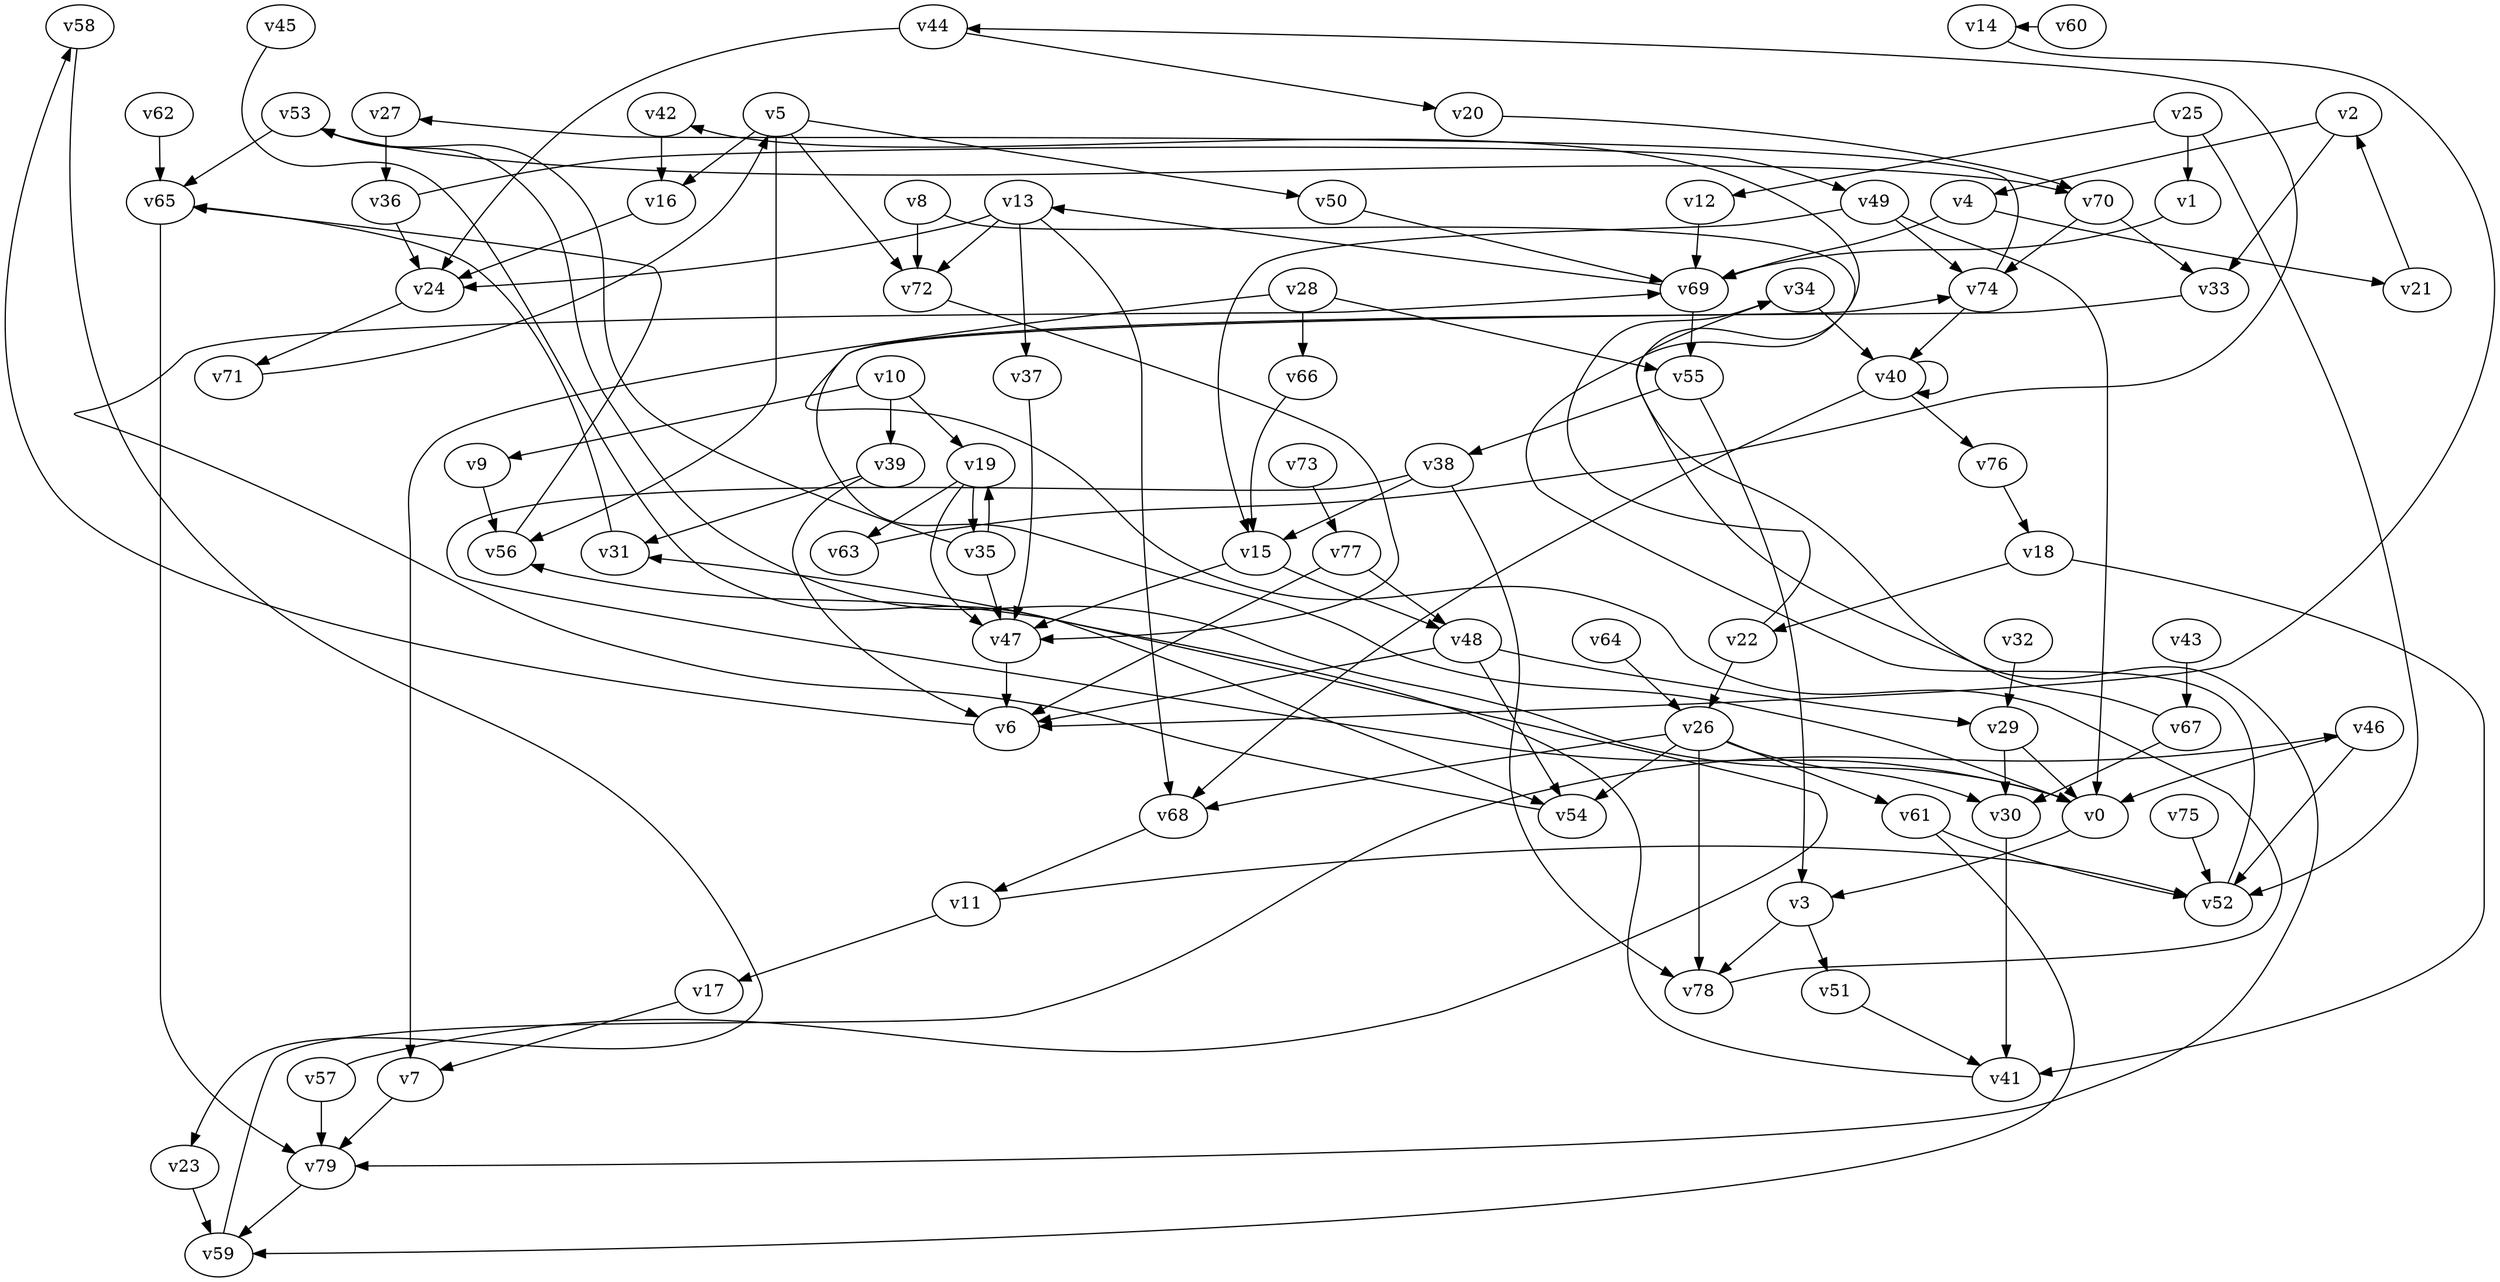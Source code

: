 // Benchmark game 109 - 80 vertices
// time_bound: 19
// targets: v76
digraph G {
    v0 [name="v0", player=1];
    v1 [name="v1", player=1];
    v2 [name="v2", player=1];
    v3 [name="v3", player=0];
    v4 [name="v4", player=0];
    v5 [name="v5", player=1];
    v6 [name="v6", player=1];
    v7 [name="v7", player=0];
    v8 [name="v8", player=1];
    v9 [name="v9", player=0];
    v10 [name="v10", player=1];
    v11 [name="v11", player=0];
    v12 [name="v12", player=0];
    v13 [name="v13", player=1];
    v14 [name="v14", player=1];
    v15 [name="v15", player=0];
    v16 [name="v16", player=0];
    v17 [name="v17", player=1];
    v18 [name="v18", player=1];
    v19 [name="v19", player=0];
    v20 [name="v20", player=0];
    v21 [name="v21", player=0];
    v22 [name="v22", player=1];
    v23 [name="v23", player=1];
    v24 [name="v24", player=1];
    v25 [name="v25", player=0];
    v26 [name="v26", player=1];
    v27 [name="v27", player=1];
    v28 [name="v28", player=1];
    v29 [name="v29", player=1];
    v30 [name="v30", player=1];
    v31 [name="v31", player=0];
    v32 [name="v32", player=1];
    v33 [name="v33", player=1];
    v34 [name="v34", player=1];
    v35 [name="v35", player=0];
    v36 [name="v36", player=1];
    v37 [name="v37", player=1];
    v38 [name="v38", player=1];
    v39 [name="v39", player=0];
    v40 [name="v40", player=0];
    v41 [name="v41", player=0];
    v42 [name="v42", player=0];
    v43 [name="v43", player=0];
    v44 [name="v44", player=1];
    v45 [name="v45", player=0];
    v46 [name="v46", player=1];
    v47 [name="v47", player=0];
    v48 [name="v48", player=0];
    v49 [name="v49", player=0];
    v50 [name="v50", player=0];
    v51 [name="v51", player=1];
    v52 [name="v52", player=0];
    v53 [name="v53", player=1];
    v54 [name="v54", player=0];
    v55 [name="v55", player=1];
    v56 [name="v56", player=1];
    v57 [name="v57", player=0];
    v58 [name="v58", player=0];
    v59 [name="v59", player=1];
    v60 [name="v60", player=1];
    v61 [name="v61", player=1];
    v62 [name="v62", player=0];
    v63 [name="v63", player=0];
    v64 [name="v64", player=0];
    v65 [name="v65", player=0];
    v66 [name="v66", player=1];
    v67 [name="v67", player=1];
    v68 [name="v68", player=1];
    v69 [name="v69", player=1];
    v70 [name="v70", player=1];
    v71 [name="v71", player=0];
    v72 [name="v72", player=0];
    v73 [name="v73", player=0];
    v74 [name="v74", player=0];
    v75 [name="v75", player=1];
    v76 [name="v76", player=1, target=1];
    v77 [name="v77", player=0];
    v78 [name="v78", player=0];
    v79 [name="v79", player=0];

    v0 -> v53 [constraint="t >= 5"];
    v1 -> v69 [constraint="t < 12"];
    v2 -> v4;
    v3 -> v51;
    v4 -> v21;
    v5 -> v50;
    v6 -> v58 [constraint="t < 10"];
    v7 -> v79;
    v8 -> v79 [constraint="t >= 4"];
    v9 -> v56;
    v10 -> v9;
    v11 -> v52 [constraint="t mod 5 == 2"];
    v12 -> v69;
    v13 -> v24;
    v14 -> v6 [constraint="t < 8"];
    v15 -> v48;
    v16 -> v24;
    v17 -> v7;
    v18 -> v22;
    v19 -> v35;
    v20 -> v70;
    v21 -> v2;
    v22 -> v34 [constraint="t < 13"];
    v23 -> v59;
    v24 -> v71;
    v25 -> v12;
    v26 -> v68;
    v27 -> v36;
    v28 -> v7;
    v29 -> v0;
    v30 -> v41;
    v31 -> v65 [constraint="t >= 5"];
    v32 -> v29;
    v33 -> v0 [constraint="t >= 2"];
    v34 -> v40;
    v35 -> v53 [constraint="t mod 5 == 0"];
    v36 -> v49 [constraint="t mod 3 == 1"];
    v37 -> v47;
    v38 -> v0 [constraint="t < 14"];
    v39 -> v6;
    v40 -> v40;
    v41 -> v31 [constraint="t < 5"];
    v42 -> v16;
    v43 -> v67;
    v44 -> v20;
    v45 -> v54 [constraint="t >= 2"];
    v46 -> v0;
    v47 -> v6;
    v48 -> v6;
    v49 -> v15;
    v50 -> v69;
    v51 -> v41;
    v52 -> v42 [constraint="t >= 5"];
    v53 -> v65;
    v54 -> v69 [constraint="t < 9"];
    v55 -> v3;
    v56 -> v65 [constraint="t < 5"];
    v57 -> v56 [constraint="t < 8"];
    v58 -> v23 [constraint="t mod 3 == 2"];
    v59 -> v46 [constraint="t < 5"];
    v60 -> v14 [constraint="t >= 3"];
    v61 -> v59 [constraint="t < 13"];
    v62 -> v65;
    v63 -> v44 [constraint="t < 6"];
    v64 -> v26;
    v65 -> v79;
    v66 -> v15;
    v67 -> v34 [constraint="t >= 3"];
    v68 -> v11;
    v69 -> v13 [constraint="t mod 2 == 1"];
    v70 -> v33;
    v71 -> v5;
    v72 -> v47 [constraint="t < 14"];
    v73 -> v77;
    v74 -> v27 [constraint="t >= 4"];
    v75 -> v52;
    v76 -> v18;
    v77 -> v48;
    v78 -> v74 [constraint="t >= 5"];
    v79 -> v59;
    v5 -> v72;
    v19 -> v47;
    v22 -> v26;
    v77 -> v6;
    v46 -> v52;
    v25 -> v52;
    v5 -> v56;
    v10 -> v19;
    v38 -> v15;
    v26 -> v61;
    v26 -> v78;
    v38 -> v78;
    v11 -> v17;
    v40 -> v68;
    v8 -> v72;
    v28 -> v55;
    v49 -> v74;
    v36 -> v24;
    v55 -> v38;
    v26 -> v54;
    v44 -> v24;
    v10 -> v39;
    v40 -> v76;
    v35 -> v47;
    v53 -> v70;
    v15 -> v47;
    v4 -> v69;
    v74 -> v40;
    v13 -> v37;
    v48 -> v29;
    v13 -> v68;
    v57 -> v79;
    v70 -> v74;
    v61 -> v52;
    v29 -> v30;
    v5 -> v16;
    v25 -> v1;
    v35 -> v19;
    v26 -> v30;
    v28 -> v66;
    v67 -> v30;
    v13 -> v72;
    v49 -> v0;
    v18 -> v41;
    v3 -> v78;
    v19 -> v63;
    v2 -> v33;
    v0 -> v3;
    v39 -> v31;
    v69 -> v55;
    v48 -> v54;
}
